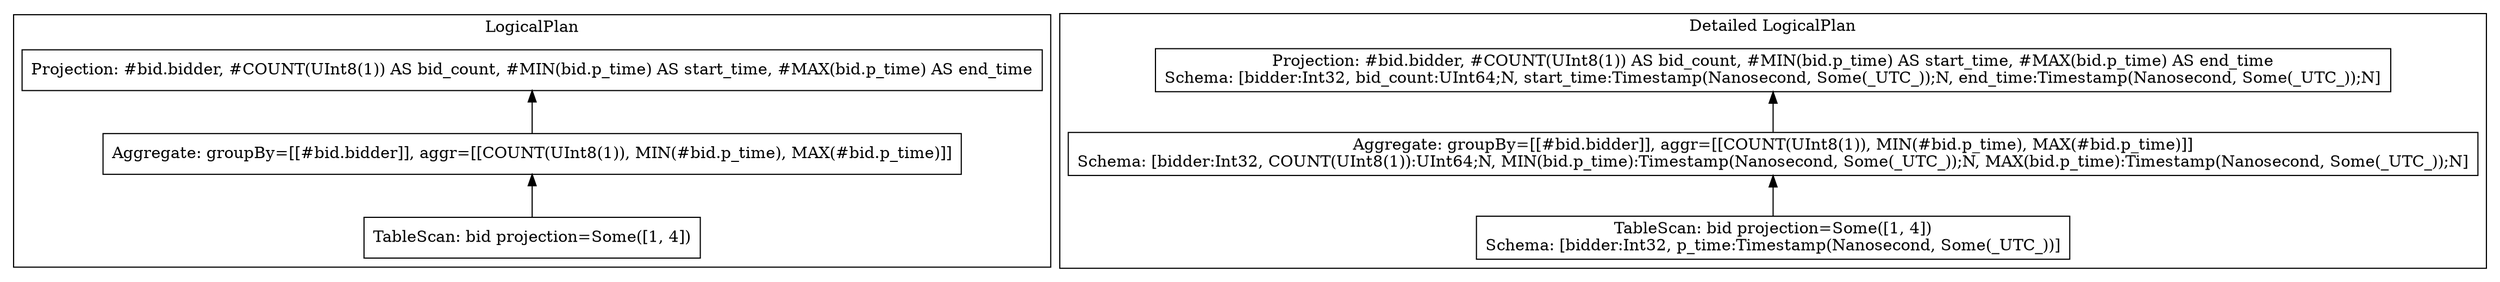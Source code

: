 // Begin DataFusion GraphViz Plan (see https://graphviz.org)
digraph {
  subgraph cluster_1
  {
    graph[label="LogicalPlan"]
    2[shape=box label="Projection: #bid.bidder, #COUNT(UInt8(1)) AS bid_count, #MIN(bid.p_time) AS start_time, #MAX(bid.p_time) AS end_time"]
    3[shape=box label="Aggregate: groupBy=[[#bid.bidder]], aggr=[[COUNT(UInt8(1)), MIN(#bid.p_time), MAX(#bid.p_time)]]"]
    2 -> 3 [arrowhead=none, arrowtail=normal, dir=back]
    4[shape=box label="TableScan: bid projection=Some([1, 4])"]
    3 -> 4 [arrowhead=none, arrowtail=normal, dir=back]
  }
  subgraph cluster_5
  {
    graph[label="Detailed LogicalPlan"]
    6[shape=box label="Projection: #bid.bidder, #COUNT(UInt8(1)) AS bid_count, #MIN(bid.p_time) AS start_time, #MAX(bid.p_time) AS end_time\nSchema: [bidder:Int32, bid_count:UInt64;N, start_time:Timestamp(Nanosecond, Some(_UTC_));N, end_time:Timestamp(Nanosecond, Some(_UTC_));N]"]
    7[shape=box label="Aggregate: groupBy=[[#bid.bidder]], aggr=[[COUNT(UInt8(1)), MIN(#bid.p_time), MAX(#bid.p_time)]]\nSchema: [bidder:Int32, COUNT(UInt8(1)):UInt64;N, MIN(bid.p_time):Timestamp(Nanosecond, Some(_UTC_));N, MAX(bid.p_time):Timestamp(Nanosecond, Some(_UTC_));N]"]
    6 -> 7 [arrowhead=none, arrowtail=normal, dir=back]
    8[shape=box label="TableScan: bid projection=Some([1, 4])\nSchema: [bidder:Int32, p_time:Timestamp(Nanosecond, Some(_UTC_))]"]
    7 -> 8 [arrowhead=none, arrowtail=normal, dir=back]
  }
}
// End DataFusion GraphViz Plan
